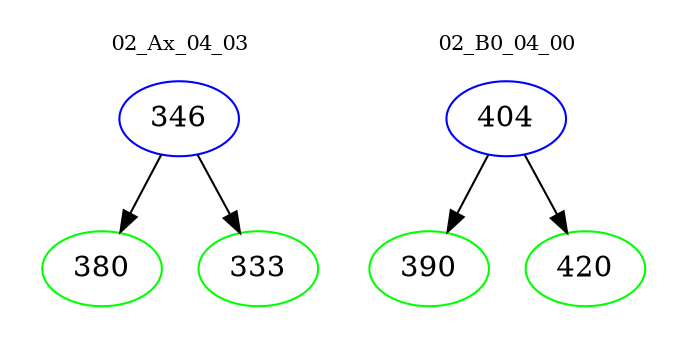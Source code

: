 digraph{
subgraph cluster_0 {
color = white
label = "02_Ax_04_03";
fontsize=10;
T0_346 [label="346", color="blue"]
T0_346 -> T0_380 [color="black"]
T0_380 [label="380", color="green"]
T0_346 -> T0_333 [color="black"]
T0_333 [label="333", color="green"]
}
subgraph cluster_1 {
color = white
label = "02_B0_04_00";
fontsize=10;
T1_404 [label="404", color="blue"]
T1_404 -> T1_390 [color="black"]
T1_390 [label="390", color="green"]
T1_404 -> T1_420 [color="black"]
T1_420 [label="420", color="green"]
}
}
